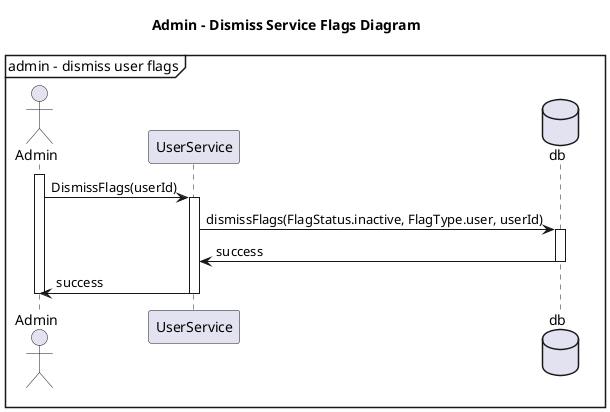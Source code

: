 @startuml

mainframe admin - dismiss user flags

title "Admin - Dismiss Service Flags Diagram"
actor Admin
participant UserService
database db

activate Admin
Admin -> UserService : DismissFlags(userId)
activate UserService
UserService -> db : dismissFlags(FlagStatus.inactive, FlagType.user, userId)
activate db
db -> UserService: success
deactivate db
UserService -> Admin: success
deactivate UserService
deactivate Admin
@enduml